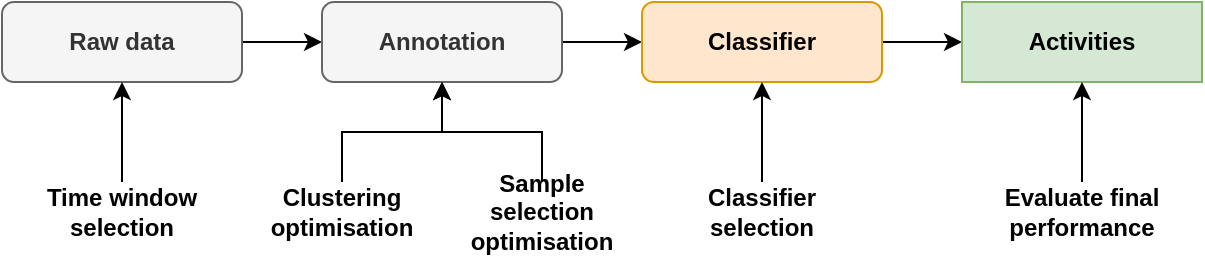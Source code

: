 <mxfile version="21.2.1" type="device">
  <diagram name="Page-1" id="CclV5F1-709y2NTPMZ-G">
    <mxGraphModel dx="794" dy="462" grid="1" gridSize="10" guides="1" tooltips="1" connect="1" arrows="1" fold="1" page="1" pageScale="1" pageWidth="827" pageHeight="1169" math="0" shadow="0">
      <root>
        <mxCell id="0" />
        <mxCell id="1" parent="0" />
        <mxCell id="nHpmfhWjZY9D3zXD5pJP-6" value="" style="edgeStyle=orthogonalEdgeStyle;rounded=0;orthogonalLoop=1;jettySize=auto;html=1;fontStyle=1" parent="1" source="nHpmfhWjZY9D3zXD5pJP-1" target="nHpmfhWjZY9D3zXD5pJP-2" edge="1">
          <mxGeometry relative="1" as="geometry" />
        </mxCell>
        <mxCell id="nHpmfhWjZY9D3zXD5pJP-1" value="Raw data" style="rounded=1;whiteSpace=wrap;html=1;fillColor=#f5f5f5;fontColor=#333333;strokeColor=#666666;fontStyle=1" parent="1" vertex="1">
          <mxGeometry x="200" y="200" width="120" height="40" as="geometry" />
        </mxCell>
        <mxCell id="nHpmfhWjZY9D3zXD5pJP-7" value="" style="edgeStyle=orthogonalEdgeStyle;rounded=0;orthogonalLoop=1;jettySize=auto;html=1;fontStyle=1" parent="1" source="nHpmfhWjZY9D3zXD5pJP-2" target="nHpmfhWjZY9D3zXD5pJP-3" edge="1">
          <mxGeometry relative="1" as="geometry" />
        </mxCell>
        <mxCell id="nHpmfhWjZY9D3zXD5pJP-2" value="Annotation" style="rounded=1;whiteSpace=wrap;html=1;fillColor=#f5f5f5;fontColor=#333333;strokeColor=#666666;fontStyle=1" parent="1" vertex="1">
          <mxGeometry x="360" y="200" width="120" height="40" as="geometry" />
        </mxCell>
        <mxCell id="nHpmfhWjZY9D3zXD5pJP-8" value="" style="edgeStyle=orthogonalEdgeStyle;rounded=0;orthogonalLoop=1;jettySize=auto;html=1;fontStyle=1" parent="1" source="nHpmfhWjZY9D3zXD5pJP-3" target="nHpmfhWjZY9D3zXD5pJP-4" edge="1">
          <mxGeometry relative="1" as="geometry" />
        </mxCell>
        <mxCell id="nHpmfhWjZY9D3zXD5pJP-3" value="Classifier" style="rounded=1;whiteSpace=wrap;html=1;fillColor=#ffe6cc;strokeColor=#d79b00;fontStyle=1" parent="1" vertex="1">
          <mxGeometry x="520" y="200" width="120" height="40" as="geometry" />
        </mxCell>
        <mxCell id="nHpmfhWjZY9D3zXD5pJP-4" value="Activities" style="rounded=0;whiteSpace=wrap;html=1;fillColor=#d5e8d4;strokeColor=#82b366;fontStyle=1" parent="1" vertex="1">
          <mxGeometry x="680" y="200" width="120" height="40" as="geometry" />
        </mxCell>
        <mxCell id="nHpmfhWjZY9D3zXD5pJP-10" value="" style="edgeStyle=orthogonalEdgeStyle;rounded=0;orthogonalLoop=1;jettySize=auto;html=1;fontStyle=1" parent="1" source="nHpmfhWjZY9D3zXD5pJP-9" target="nHpmfhWjZY9D3zXD5pJP-1" edge="1">
          <mxGeometry relative="1" as="geometry" />
        </mxCell>
        <mxCell id="nHpmfhWjZY9D3zXD5pJP-9" value="Time window selection" style="text;html=1;strokeColor=none;fillColor=none;align=center;verticalAlign=middle;whiteSpace=wrap;rounded=0;fontStyle=1" parent="1" vertex="1">
          <mxGeometry x="200" y="290" width="120" height="30" as="geometry" />
        </mxCell>
        <mxCell id="nHpmfhWjZY9D3zXD5pJP-12" value="" style="edgeStyle=orthogonalEdgeStyle;rounded=0;orthogonalLoop=1;jettySize=auto;html=1;fontStyle=1" parent="1" source="nHpmfhWjZY9D3zXD5pJP-11" target="nHpmfhWjZY9D3zXD5pJP-2" edge="1">
          <mxGeometry relative="1" as="geometry" />
        </mxCell>
        <mxCell id="nHpmfhWjZY9D3zXD5pJP-11" value="Clustering optimisation" style="text;html=1;strokeColor=none;fillColor=none;align=center;verticalAlign=middle;whiteSpace=wrap;rounded=0;fontStyle=1" parent="1" vertex="1">
          <mxGeometry x="320" y="290" width="100" height="30" as="geometry" />
        </mxCell>
        <mxCell id="nHpmfhWjZY9D3zXD5pJP-15" value="" style="edgeStyle=orthogonalEdgeStyle;rounded=0;orthogonalLoop=1;jettySize=auto;html=1;fontStyle=1" parent="1" source="nHpmfhWjZY9D3zXD5pJP-13" target="nHpmfhWjZY9D3zXD5pJP-2" edge="1">
          <mxGeometry relative="1" as="geometry" />
        </mxCell>
        <mxCell id="nHpmfhWjZY9D3zXD5pJP-13" value="Sample selection optimisation" style="text;html=1;strokeColor=none;fillColor=none;align=center;verticalAlign=middle;whiteSpace=wrap;rounded=0;fontStyle=1" parent="1" vertex="1">
          <mxGeometry x="420" y="290" width="100" height="30" as="geometry" />
        </mxCell>
        <mxCell id="nHpmfhWjZY9D3zXD5pJP-17" value="" style="edgeStyle=orthogonalEdgeStyle;rounded=0;orthogonalLoop=1;jettySize=auto;html=1;fontStyle=1" parent="1" source="nHpmfhWjZY9D3zXD5pJP-16" target="nHpmfhWjZY9D3zXD5pJP-3" edge="1">
          <mxGeometry relative="1" as="geometry" />
        </mxCell>
        <mxCell id="nHpmfhWjZY9D3zXD5pJP-16" value="Classifier selection" style="text;html=1;strokeColor=none;fillColor=none;align=center;verticalAlign=middle;whiteSpace=wrap;rounded=0;fontStyle=1" parent="1" vertex="1">
          <mxGeometry x="535" y="290" width="90" height="30" as="geometry" />
        </mxCell>
        <mxCell id="nHpmfhWjZY9D3zXD5pJP-20" value="" style="edgeStyle=orthogonalEdgeStyle;rounded=0;orthogonalLoop=1;jettySize=auto;html=1;" parent="1" source="nHpmfhWjZY9D3zXD5pJP-18" target="nHpmfhWjZY9D3zXD5pJP-4" edge="1">
          <mxGeometry relative="1" as="geometry" />
        </mxCell>
        <mxCell id="nHpmfhWjZY9D3zXD5pJP-18" value="Evaluate final performance" style="text;html=1;strokeColor=none;fillColor=none;align=center;verticalAlign=middle;whiteSpace=wrap;rounded=0;fontStyle=1" parent="1" vertex="1">
          <mxGeometry x="695" y="290" width="90" height="30" as="geometry" />
        </mxCell>
      </root>
    </mxGraphModel>
  </diagram>
</mxfile>

